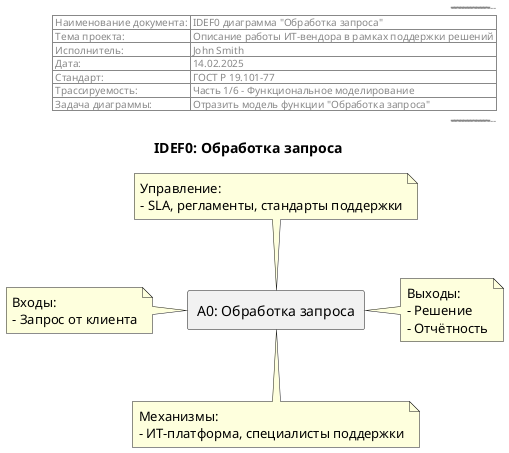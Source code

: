 @startuml
title IDEF0: Обработка запроса

header
--------------------------------------------------------------
| Наименование документа: | IDEF0 диаграмма "Обработка запроса"        |
| Тема проекта:            | Описание работы ИТ-вендора в рамках поддержки решений |
| Исполнитель:             | John Smith                               |
| Дата:                    | 14.02.2025                               |
| Стандарт:                | ГОСТ Р 19.101-77                          |
| Трассируемость:          | Часть 1/6 – Функциональное моделирование   |
| Задача диаграммы:        | Отразить модель функции "Обработка запроса"|
--------------------------------------------------------------
end header

rectangle "A0: Обработка запроса" as A0

note left of A0
Входы:
- Запрос от клиента
end note

note top of A0
Управление:
- SLA, регламенты, стандарты поддержки
end note

note right of A0
Выходы:
- Решение
- Отчётность
end note

note bottom of A0
Механизмы:
- ИТ-платформа, специалисты поддержки
end note
@enduml